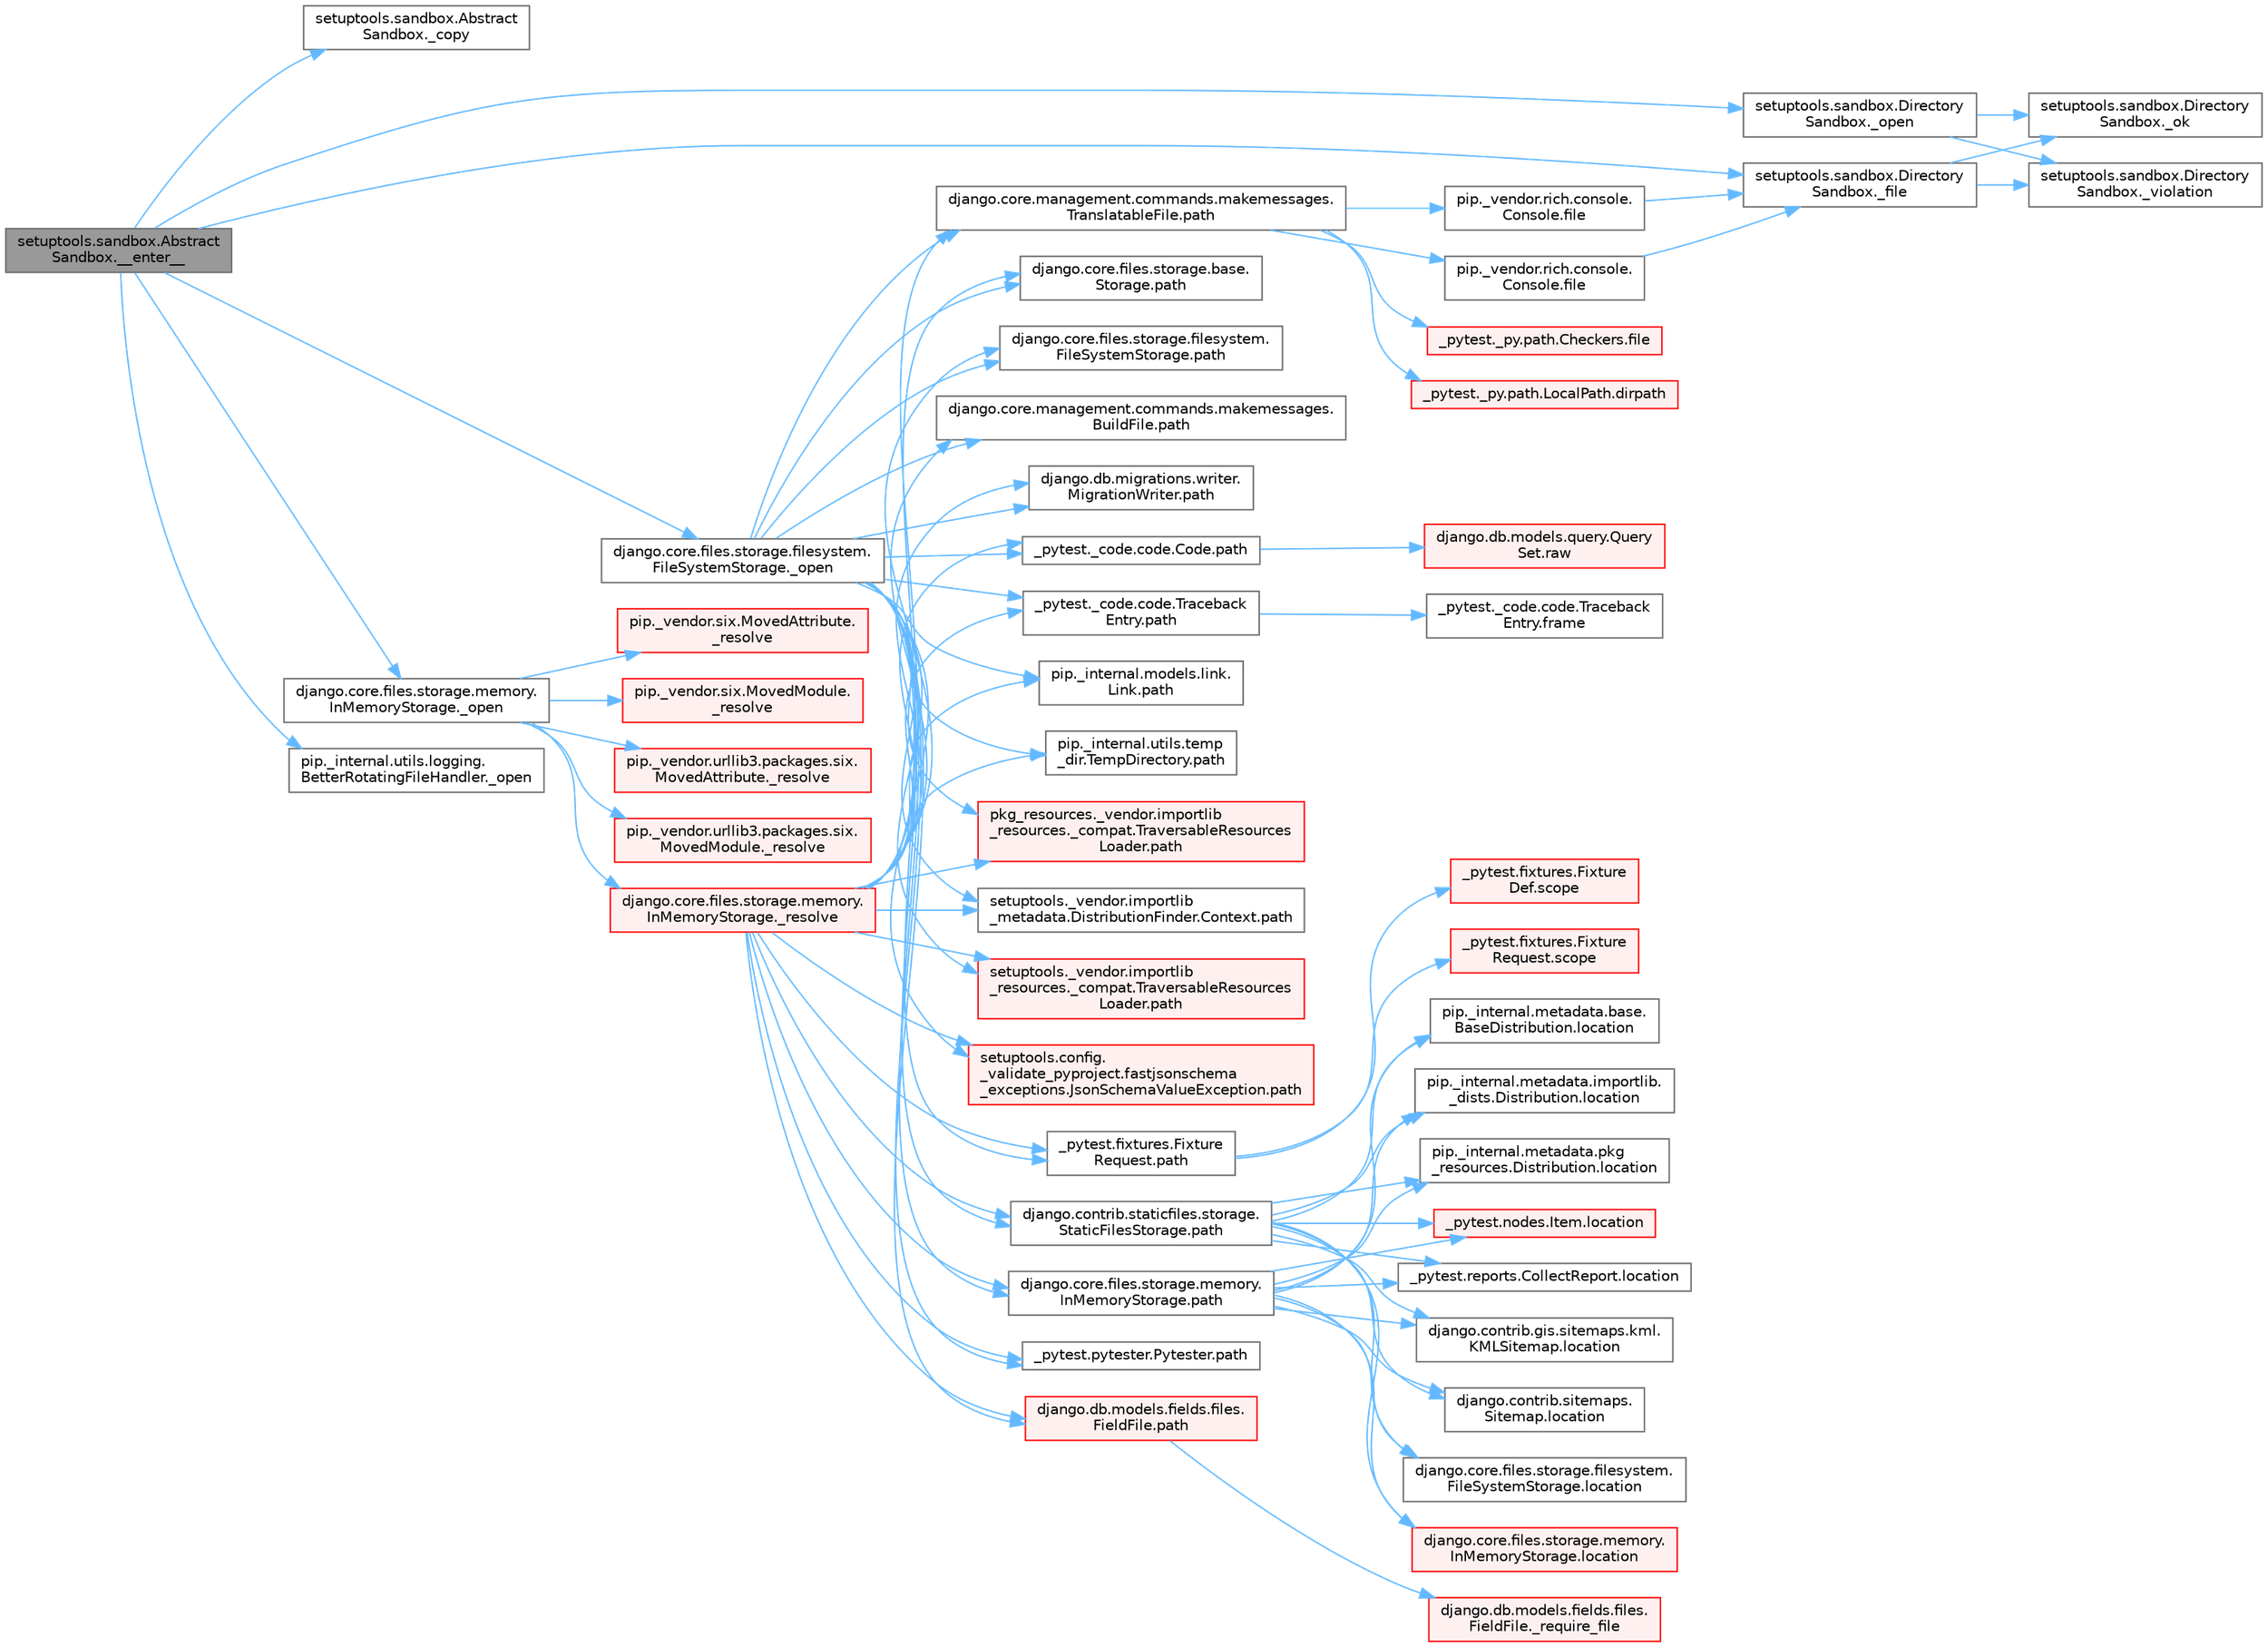 digraph "setuptools.sandbox.AbstractSandbox.__enter__"
{
 // LATEX_PDF_SIZE
  bgcolor="transparent";
  edge [fontname=Helvetica,fontsize=10,labelfontname=Helvetica,labelfontsize=10];
  node [fontname=Helvetica,fontsize=10,shape=box,height=0.2,width=0.4];
  rankdir="LR";
  Node1 [id="Node000001",label="setuptools.sandbox.Abstract\lSandbox.__enter__",height=0.2,width=0.4,color="gray40", fillcolor="grey60", style="filled", fontcolor="black",tooltip=" "];
  Node1 -> Node2 [id="edge1_Node000001_Node000002",color="steelblue1",style="solid",tooltip=" "];
  Node2 [id="Node000002",label="setuptools.sandbox.Abstract\lSandbox._copy",height=0.2,width=0.4,color="grey40", fillcolor="white", style="filled",URL="$classsetuptools_1_1sandbox_1_1_abstract_sandbox.html#af4da8a59a0028203f552a2ce6054a2bc",tooltip=" "];
  Node1 -> Node3 [id="edge2_Node000001_Node000003",color="steelblue1",style="solid",tooltip=" "];
  Node3 [id="Node000003",label="setuptools.sandbox.Directory\lSandbox._file",height=0.2,width=0.4,color="grey40", fillcolor="white", style="filled",URL="$classsetuptools_1_1sandbox_1_1_directory_sandbox.html#acf799106ef73553cbfdf57cc16babd98",tooltip=" "];
  Node3 -> Node4 [id="edge3_Node000003_Node000004",color="steelblue1",style="solid",tooltip=" "];
  Node4 [id="Node000004",label="setuptools.sandbox.Directory\lSandbox._ok",height=0.2,width=0.4,color="grey40", fillcolor="white", style="filled",URL="$classsetuptools_1_1sandbox_1_1_directory_sandbox.html#abfdcff9b89e73dd53456f61f8e4faffe",tooltip=" "];
  Node3 -> Node5 [id="edge4_Node000003_Node000005",color="steelblue1",style="solid",tooltip=" "];
  Node5 [id="Node000005",label="setuptools.sandbox.Directory\lSandbox._violation",height=0.2,width=0.4,color="grey40", fillcolor="white", style="filled",URL="$classsetuptools_1_1sandbox_1_1_directory_sandbox.html#a8c89d3b8ec435167b115d5baa50e244f",tooltip=" "];
  Node1 -> Node6 [id="edge5_Node000001_Node000006",color="steelblue1",style="solid",tooltip=" "];
  Node6 [id="Node000006",label="django.core.files.storage.filesystem.\lFileSystemStorage._open",height=0.2,width=0.4,color="grey40", fillcolor="white", style="filled",URL="$classdjango_1_1core_1_1files_1_1storage_1_1filesystem_1_1_file_system_storage.html#ae445f45c773bb251ff7fe2250623a527",tooltip=" "];
  Node6 -> Node7 [id="edge6_Node000006_Node000007",color="steelblue1",style="solid",tooltip=" "];
  Node7 [id="Node000007",label="_pytest._code.code.Code.path",height=0.2,width=0.4,color="grey40", fillcolor="white", style="filled",URL="$class__pytest_1_1__code_1_1code_1_1_code.html#a1dae55e90750fe77c7517f806a14d864",tooltip=" "];
  Node7 -> Node8 [id="edge7_Node000007_Node000008",color="steelblue1",style="solid",tooltip=" "];
  Node8 [id="Node000008",label="django.db.models.query.Query\lSet.raw",height=0.2,width=0.4,color="red", fillcolor="#FFF0F0", style="filled",URL="$classdjango_1_1db_1_1models_1_1query_1_1_query_set.html#abce199e3993658459fb2f7c2719daa45",tooltip="PUBLIC METHODS THAT RETURN A QUERYSET SUBCLASS #."];
  Node6 -> Node19 [id="edge8_Node000006_Node000019",color="steelblue1",style="solid",tooltip=" "];
  Node19 [id="Node000019",label="_pytest._code.code.Traceback\lEntry.path",height=0.2,width=0.4,color="grey40", fillcolor="white", style="filled",URL="$class__pytest_1_1__code_1_1code_1_1_traceback_entry.html#a5a88b9ae4623733566450a9e7d8387c0",tooltip=" "];
  Node19 -> Node20 [id="edge9_Node000019_Node000020",color="steelblue1",style="solid",tooltip=" "];
  Node20 [id="Node000020",label="_pytest._code.code.Traceback\lEntry.frame",height=0.2,width=0.4,color="grey40", fillcolor="white", style="filled",URL="$class__pytest_1_1__code_1_1code_1_1_traceback_entry.html#a8592e8aeeb3804602a1d6c85fc427f1b",tooltip=" "];
  Node6 -> Node21 [id="edge10_Node000006_Node000021",color="steelblue1",style="solid",tooltip=" "];
  Node21 [id="Node000021",label="_pytest.fixtures.Fixture\lRequest.path",height=0.2,width=0.4,color="grey40", fillcolor="white", style="filled",URL="$class__pytest_1_1fixtures_1_1_fixture_request.html#a6f6db59812d121b54cd67d5e434e1451",tooltip=" "];
  Node21 -> Node22 [id="edge11_Node000021_Node000022",color="steelblue1",style="solid",tooltip=" "];
  Node22 [id="Node000022",label="_pytest.fixtures.Fixture\lDef.scope",height=0.2,width=0.4,color="red", fillcolor="#FFF0F0", style="filled",URL="$class__pytest_1_1fixtures_1_1_fixture_def.html#a7631cdae842daae93780def0698acba2",tooltip=" "];
  Node21 -> Node26 [id="edge12_Node000021_Node000026",color="steelblue1",style="solid",tooltip=" "];
  Node26 [id="Node000026",label="_pytest.fixtures.Fixture\lRequest.scope",height=0.2,width=0.4,color="red", fillcolor="#FFF0F0", style="filled",URL="$class__pytest_1_1fixtures_1_1_fixture_request.html#acb5406ee9e8cf7147711b9314b6c951a",tooltip=" "];
  Node6 -> Node27 [id="edge13_Node000006_Node000027",color="steelblue1",style="solid",tooltip=" "];
  Node27 [id="Node000027",label="_pytest.pytester.Pytester.path",height=0.2,width=0.4,color="grey40", fillcolor="white", style="filled",URL="$class__pytest_1_1pytester_1_1_pytester.html#a403c804f74a87f5e5705774fa896cc1f",tooltip=" "];
  Node6 -> Node28 [id="edge14_Node000006_Node000028",color="steelblue1",style="solid",tooltip=" "];
  Node28 [id="Node000028",label="django.contrib.staticfiles.storage.\lStaticFilesStorage.path",height=0.2,width=0.4,color="grey40", fillcolor="white", style="filled",URL="$classdjango_1_1contrib_1_1staticfiles_1_1storage_1_1_static_files_storage.html#a4e96cc92fbde7423d1b74f3a50fc0bf6",tooltip=" "];
  Node28 -> Node29 [id="edge15_Node000028_Node000029",color="steelblue1",style="solid",tooltip=" "];
  Node29 [id="Node000029",label="_pytest.nodes.Item.location",height=0.2,width=0.4,color="red", fillcolor="#FFF0F0", style="filled",URL="$class__pytest_1_1nodes_1_1_item.html#a09cd5bab99de1b92a3aa6f76ba8aa206",tooltip=" "];
  Node28 -> Node40 [id="edge16_Node000028_Node000040",color="steelblue1",style="solid",tooltip=" "];
  Node40 [id="Node000040",label="_pytest.reports.CollectReport.location",height=0.2,width=0.4,color="grey40", fillcolor="white", style="filled",URL="$class__pytest_1_1reports_1_1_collect_report.html#a3df6c3a6598c22fd46d30789b1a43393",tooltip=" "];
  Node28 -> Node41 [id="edge17_Node000028_Node000041",color="steelblue1",style="solid",tooltip=" "];
  Node41 [id="Node000041",label="django.contrib.gis.sitemaps.kml.\lKMLSitemap.location",height=0.2,width=0.4,color="grey40", fillcolor="white", style="filled",URL="$classdjango_1_1contrib_1_1gis_1_1sitemaps_1_1kml_1_1_k_m_l_sitemap.html#aeae9b718dc149bb1b470a9c52ac5628f",tooltip=" "];
  Node28 -> Node42 [id="edge18_Node000028_Node000042",color="steelblue1",style="solid",tooltip=" "];
  Node42 [id="Node000042",label="django.contrib.sitemaps.\lSitemap.location",height=0.2,width=0.4,color="grey40", fillcolor="white", style="filled",URL="$classdjango_1_1contrib_1_1sitemaps_1_1_sitemap.html#aa50de5996662f62a25b44d826e56f3d1",tooltip=" "];
  Node28 -> Node43 [id="edge19_Node000028_Node000043",color="steelblue1",style="solid",tooltip=" "];
  Node43 [id="Node000043",label="django.core.files.storage.filesystem.\lFileSystemStorage.location",height=0.2,width=0.4,color="grey40", fillcolor="white", style="filled",URL="$classdjango_1_1core_1_1files_1_1storage_1_1filesystem_1_1_file_system_storage.html#a96c687dfbe5a613789ce671d432b4e05",tooltip=" "];
  Node28 -> Node44 [id="edge20_Node000028_Node000044",color="steelblue1",style="solid",tooltip=" "];
  Node44 [id="Node000044",label="django.core.files.storage.memory.\lInMemoryStorage.location",height=0.2,width=0.4,color="red", fillcolor="#FFF0F0", style="filled",URL="$classdjango_1_1core_1_1files_1_1storage_1_1memory_1_1_in_memory_storage.html#ac07879a754326faa2de48cb4929aec21",tooltip=" "];
  Node28 -> Node476 [id="edge21_Node000028_Node000476",color="steelblue1",style="solid",tooltip=" "];
  Node476 [id="Node000476",label="pip._internal.metadata.base.\lBaseDistribution.location",height=0.2,width=0.4,color="grey40", fillcolor="white", style="filled",URL="$classpip_1_1__internal_1_1metadata_1_1base_1_1_base_distribution.html#af41d226a9fda04459c2e55c71152b3b0",tooltip=" "];
  Node28 -> Node477 [id="edge22_Node000028_Node000477",color="steelblue1",style="solid",tooltip=" "];
  Node477 [id="Node000477",label="pip._internal.metadata.importlib.\l_dists.Distribution.location",height=0.2,width=0.4,color="grey40", fillcolor="white", style="filled",URL="$classpip_1_1__internal_1_1metadata_1_1importlib_1_1__dists_1_1_distribution.html#a501af487c943a5f3c1caf6464b7b7abf",tooltip=" "];
  Node28 -> Node478 [id="edge23_Node000028_Node000478",color="steelblue1",style="solid",tooltip=" "];
  Node478 [id="Node000478",label="pip._internal.metadata.pkg\l_resources.Distribution.location",height=0.2,width=0.4,color="grey40", fillcolor="white", style="filled",URL="$classpip_1_1__internal_1_1metadata_1_1pkg__resources_1_1_distribution.html#a0f2f12c49a237ef615c9763d10b66e6b",tooltip=" "];
  Node6 -> Node473 [id="edge24_Node000006_Node000473",color="steelblue1",style="solid",tooltip=" "];
  Node473 [id="Node000473",label="django.core.files.storage.base.\lStorage.path",height=0.2,width=0.4,color="grey40", fillcolor="white", style="filled",URL="$classdjango_1_1core_1_1files_1_1storage_1_1base_1_1_storage.html#a9be8d49a55131dbbab2c5fd57f7e772c",tooltip=" "];
  Node6 -> Node474 [id="edge25_Node000006_Node000474",color="steelblue1",style="solid",tooltip=" "];
  Node474 [id="Node000474",label="django.core.files.storage.filesystem.\lFileSystemStorage.path",height=0.2,width=0.4,color="grey40", fillcolor="white", style="filled",URL="$classdjango_1_1core_1_1files_1_1storage_1_1filesystem_1_1_file_system_storage.html#abf8a7e88eedec3e1b2ea965cc0858d17",tooltip=" "];
  Node6 -> Node475 [id="edge26_Node000006_Node000475",color="steelblue1",style="solid",tooltip=" "];
  Node475 [id="Node000475",label="django.core.files.storage.memory.\lInMemoryStorage.path",height=0.2,width=0.4,color="grey40", fillcolor="white", style="filled",URL="$classdjango_1_1core_1_1files_1_1storage_1_1memory_1_1_in_memory_storage.html#a466c8e28fd11839318d2e4454b8ef89f",tooltip=" "];
  Node475 -> Node29 [id="edge27_Node000475_Node000029",color="steelblue1",style="solid",tooltip=" "];
  Node475 -> Node40 [id="edge28_Node000475_Node000040",color="steelblue1",style="solid",tooltip=" "];
  Node475 -> Node41 [id="edge29_Node000475_Node000041",color="steelblue1",style="solid",tooltip=" "];
  Node475 -> Node42 [id="edge30_Node000475_Node000042",color="steelblue1",style="solid",tooltip=" "];
  Node475 -> Node43 [id="edge31_Node000475_Node000043",color="steelblue1",style="solid",tooltip=" "];
  Node475 -> Node44 [id="edge32_Node000475_Node000044",color="steelblue1",style="solid",tooltip=" "];
  Node475 -> Node476 [id="edge33_Node000475_Node000476",color="steelblue1",style="solid",tooltip=" "];
  Node475 -> Node477 [id="edge34_Node000475_Node000477",color="steelblue1",style="solid",tooltip=" "];
  Node475 -> Node478 [id="edge35_Node000475_Node000478",color="steelblue1",style="solid",tooltip=" "];
  Node6 -> Node479 [id="edge36_Node000006_Node000479",color="steelblue1",style="solid",tooltip=" "];
  Node479 [id="Node000479",label="django.core.management.commands.makemessages.\lBuildFile.path",height=0.2,width=0.4,color="grey40", fillcolor="white", style="filled",URL="$classdjango_1_1core_1_1management_1_1commands_1_1makemessages_1_1_build_file.html#ac06388718e902543bc00a7c6565105fc",tooltip=" "];
  Node6 -> Node480 [id="edge37_Node000006_Node000480",color="steelblue1",style="solid",tooltip=" "];
  Node480 [id="Node000480",label="django.core.management.commands.makemessages.\lTranslatableFile.path",height=0.2,width=0.4,color="grey40", fillcolor="white", style="filled",URL="$classdjango_1_1core_1_1management_1_1commands_1_1makemessages_1_1_translatable_file.html#ad851d5e6b8a65f5915ccfd4a30fb8026",tooltip=" "];
  Node480 -> Node223 [id="edge38_Node000480_Node000223",color="steelblue1",style="solid",tooltip=" "];
  Node223 [id="Node000223",label="_pytest._py.path.LocalPath.dirpath",height=0.2,width=0.4,color="red", fillcolor="#FFF0F0", style="filled",URL="$class__pytest_1_1__py_1_1path_1_1_local_path.html#aa8766bdaffd39f928eaae6f30b741b05",tooltip=" "];
  Node480 -> Node212 [id="edge39_Node000480_Node000212",color="steelblue1",style="solid",tooltip=" "];
  Node212 [id="Node000212",label="_pytest._py.path.Checkers.file",height=0.2,width=0.4,color="red", fillcolor="#FFF0F0", style="filled",URL="$class__pytest_1_1__py_1_1path_1_1_checkers.html#a53705ca38cbf2fb29d34914af4b5003d",tooltip=" "];
  Node480 -> Node214 [id="edge40_Node000480_Node000214",color="steelblue1",style="solid",tooltip=" "];
  Node214 [id="Node000214",label="pip._vendor.rich.console.\lConsole.file",height=0.2,width=0.4,color="grey40", fillcolor="white", style="filled",URL="$classpip_1_1__vendor_1_1rich_1_1console_1_1_console.html#af37c1c8bfe4a9b4dcd3b0ff2d14357bf",tooltip=" "];
  Node214 -> Node3 [id="edge41_Node000214_Node000003",color="steelblue1",style="solid",tooltip=" "];
  Node480 -> Node215 [id="edge42_Node000480_Node000215",color="steelblue1",style="solid",tooltip=" "];
  Node215 [id="Node000215",label="pip._vendor.rich.console.\lConsole.file",height=0.2,width=0.4,color="grey40", fillcolor="white", style="filled",URL="$classpip_1_1__vendor_1_1rich_1_1console_1_1_console.html#aeea14249658b94049a5be89c15fd5bc1",tooltip=" "];
  Node215 -> Node3 [id="edge43_Node000215_Node000003",color="steelblue1",style="solid",tooltip=" "];
  Node6 -> Node481 [id="edge44_Node000006_Node000481",color="steelblue1",style="solid",tooltip=" "];
  Node481 [id="Node000481",label="django.db.migrations.writer.\lMigrationWriter.path",height=0.2,width=0.4,color="grey40", fillcolor="white", style="filled",URL="$classdjango_1_1db_1_1migrations_1_1writer_1_1_migration_writer.html#a45469d67e8f80996c982470d36136184",tooltip=" "];
  Node6 -> Node482 [id="edge45_Node000006_Node000482",color="steelblue1",style="solid",tooltip=" "];
  Node482 [id="Node000482",label="django.db.models.fields.files.\lFieldFile.path",height=0.2,width=0.4,color="red", fillcolor="#FFF0F0", style="filled",URL="$classdjango_1_1db_1_1models_1_1fields_1_1files_1_1_field_file.html#ae91c4ed0643fb9bd8959d0db8eb44f80",tooltip=" "];
  Node482 -> Node483 [id="edge46_Node000482_Node000483",color="steelblue1",style="solid",tooltip=" "];
  Node483 [id="Node000483",label="django.db.models.fields.files.\lFieldFile._require_file",height=0.2,width=0.4,color="red", fillcolor="#FFF0F0", style="filled",URL="$classdjango_1_1db_1_1models_1_1fields_1_1files_1_1_field_file.html#a1cac893f5b8a18de2457265f1bf93b47",tooltip=" "];
  Node6 -> Node578 [id="edge47_Node000006_Node000578",color="steelblue1",style="solid",tooltip=" "];
  Node578 [id="Node000578",label="pip._internal.models.link.\lLink.path",height=0.2,width=0.4,color="grey40", fillcolor="white", style="filled",URL="$classpip_1_1__internal_1_1models_1_1link_1_1_link.html#a30f454216dcb615e3ed986238490f180",tooltip=" "];
  Node6 -> Node579 [id="edge48_Node000006_Node000579",color="steelblue1",style="solid",tooltip=" "];
  Node579 [id="Node000579",label="pip._internal.utils.temp\l_dir.TempDirectory.path",height=0.2,width=0.4,color="grey40", fillcolor="white", style="filled",URL="$classpip_1_1__internal_1_1utils_1_1temp__dir_1_1_temp_directory.html#afe6b2d95c070c6570957de5696ff3a6e",tooltip=" "];
  Node6 -> Node580 [id="edge49_Node000006_Node000580",color="steelblue1",style="solid",tooltip=" "];
  Node580 [id="Node000580",label="pkg_resources._vendor.importlib\l_resources._compat.TraversableResources\lLoader.path",height=0.2,width=0.4,color="red", fillcolor="#FFF0F0", style="filled",URL="$classpkg__resources_1_1__vendor_1_1importlib__resources_1_1__compat_1_1_traversable_resources_loader.html#acfc17872a53cbe02f6c34eda2bb162f2",tooltip=" "];
  Node6 -> Node582 [id="edge50_Node000006_Node000582",color="steelblue1",style="solid",tooltip=" "];
  Node582 [id="Node000582",label="setuptools._vendor.importlib\l_metadata.DistributionFinder.Context.path",height=0.2,width=0.4,color="grey40", fillcolor="white", style="filled",URL="$classsetuptools_1_1__vendor_1_1importlib__metadata_1_1_distribution_finder_1_1_context.html#a84a429ddce40738ea5c0edb53799ee8d",tooltip=" "];
  Node6 -> Node583 [id="edge51_Node000006_Node000583",color="steelblue1",style="solid",tooltip=" "];
  Node583 [id="Node000583",label="setuptools._vendor.importlib\l_resources._compat.TraversableResources\lLoader.path",height=0.2,width=0.4,color="red", fillcolor="#FFF0F0", style="filled",URL="$classsetuptools_1_1__vendor_1_1importlib__resources_1_1__compat_1_1_traversable_resources_loader.html#a9b9cf5b6723d48f7a779b6ae71d53699",tooltip=" "];
  Node6 -> Node584 [id="edge52_Node000006_Node000584",color="steelblue1",style="solid",tooltip=" "];
  Node584 [id="Node000584",label="setuptools.config.\l_validate_pyproject.fastjsonschema\l_exceptions.JsonSchemaValueException.path",height=0.2,width=0.4,color="red", fillcolor="#FFF0F0", style="filled",URL="$classsetuptools_1_1config_1_1__validate__pyproject_1_1fastjsonschema__exceptions_1_1_json_schema_value_exception.html#a59179b3d1dc16c7087530bbc10bcf857",tooltip=" "];
  Node1 -> Node470 [id="edge53_Node000001_Node000470",color="steelblue1",style="solid",tooltip=" "];
  Node470 [id="Node000470",label="django.core.files.storage.memory.\lInMemoryStorage._open",height=0.2,width=0.4,color="grey40", fillcolor="white", style="filled",URL="$classdjango_1_1core_1_1files_1_1storage_1_1memory_1_1_in_memory_storage.html#a231590e7e3409983dc531aeb9708daeb",tooltip=" "];
  Node470 -> Node471 [id="edge54_Node000470_Node000471",color="steelblue1",style="solid",tooltip=" "];
  Node471 [id="Node000471",label="django.core.files.storage.memory.\lInMemoryStorage._resolve",height=0.2,width=0.4,color="red", fillcolor="#FFF0F0", style="filled",URL="$classdjango_1_1core_1_1files_1_1storage_1_1memory_1_1_in_memory_storage.html#a2bef8461f4f35675479c14e705ed4055",tooltip=" "];
  Node471 -> Node7 [id="edge55_Node000471_Node000007",color="steelblue1",style="solid",tooltip=" "];
  Node471 -> Node19 [id="edge56_Node000471_Node000019",color="steelblue1",style="solid",tooltip=" "];
  Node471 -> Node21 [id="edge57_Node000471_Node000021",color="steelblue1",style="solid",tooltip=" "];
  Node471 -> Node27 [id="edge58_Node000471_Node000027",color="steelblue1",style="solid",tooltip=" "];
  Node471 -> Node28 [id="edge59_Node000471_Node000028",color="steelblue1",style="solid",tooltip=" "];
  Node471 -> Node473 [id="edge60_Node000471_Node000473",color="steelblue1",style="solid",tooltip=" "];
  Node471 -> Node474 [id="edge61_Node000471_Node000474",color="steelblue1",style="solid",tooltip=" "];
  Node471 -> Node475 [id="edge62_Node000471_Node000475",color="steelblue1",style="solid",tooltip=" "];
  Node471 -> Node479 [id="edge63_Node000471_Node000479",color="steelblue1",style="solid",tooltip=" "];
  Node471 -> Node480 [id="edge64_Node000471_Node000480",color="steelblue1",style="solid",tooltip=" "];
  Node471 -> Node481 [id="edge65_Node000471_Node000481",color="steelblue1",style="solid",tooltip=" "];
  Node471 -> Node482 [id="edge66_Node000471_Node000482",color="steelblue1",style="solid",tooltip=" "];
  Node471 -> Node578 [id="edge67_Node000471_Node000578",color="steelblue1",style="solid",tooltip=" "];
  Node471 -> Node579 [id="edge68_Node000471_Node000579",color="steelblue1",style="solid",tooltip=" "];
  Node471 -> Node580 [id="edge69_Node000471_Node000580",color="steelblue1",style="solid",tooltip=" "];
  Node471 -> Node582 [id="edge70_Node000471_Node000582",color="steelblue1",style="solid",tooltip=" "];
  Node471 -> Node583 [id="edge71_Node000471_Node000583",color="steelblue1",style="solid",tooltip=" "];
  Node471 -> Node584 [id="edge72_Node000471_Node000584",color="steelblue1",style="solid",tooltip=" "];
  Node470 -> Node3004 [id="edge73_Node000470_Node003004",color="steelblue1",style="solid",tooltip=" "];
  Node3004 [id="Node003004",label="pip._vendor.six.MovedAttribute.\l_resolve",height=0.2,width=0.4,color="red", fillcolor="#FFF0F0", style="filled",URL="$classpip_1_1__vendor_1_1six_1_1_moved_attribute.html#a60cdbd707c7d372e9a6717aaf5ed4ab9",tooltip=" "];
  Node470 -> Node3009 [id="edge74_Node000470_Node003009",color="steelblue1",style="solid",tooltip=" "];
  Node3009 [id="Node003009",label="pip._vendor.six.MovedModule.\l_resolve",height=0.2,width=0.4,color="red", fillcolor="#FFF0F0", style="filled",URL="$classpip_1_1__vendor_1_1six_1_1_moved_module.html#acea4af6aa51f51333372d3c5e8858c44",tooltip=" "];
  Node470 -> Node3010 [id="edge75_Node000470_Node003010",color="steelblue1",style="solid",tooltip=" "];
  Node3010 [id="Node003010",label="pip._vendor.urllib3.packages.six.\lMovedAttribute._resolve",height=0.2,width=0.4,color="red", fillcolor="#FFF0F0", style="filled",URL="$classpip_1_1__vendor_1_1urllib3_1_1packages_1_1six_1_1_moved_attribute.html#a0829a257e906c213c037f0f1cdc08794",tooltip=" "];
  Node470 -> Node3012 [id="edge76_Node000470_Node003012",color="steelblue1",style="solid",tooltip=" "];
  Node3012 [id="Node003012",label="pip._vendor.urllib3.packages.six.\lMovedModule._resolve",height=0.2,width=0.4,color="red", fillcolor="#FFF0F0", style="filled",URL="$classpip_1_1__vendor_1_1urllib3_1_1packages_1_1six_1_1_moved_module.html#a518e36b4d3dea4fd894912af274793e0",tooltip=" "];
  Node1 -> Node1738 [id="edge77_Node000001_Node001738",color="steelblue1",style="solid",tooltip=" "];
  Node1738 [id="Node001738",label="pip._internal.utils.logging.\lBetterRotatingFileHandler._open",height=0.2,width=0.4,color="grey40", fillcolor="white", style="filled",URL="$classpip_1_1__internal_1_1utils_1_1logging_1_1_better_rotating_file_handler.html#a8278365da0e76c96156783f3abec969b",tooltip=" "];
  Node1 -> Node1739 [id="edge78_Node000001_Node001739",color="steelblue1",style="solid",tooltip=" "];
  Node1739 [id="Node001739",label="setuptools.sandbox.Directory\lSandbox._open",height=0.2,width=0.4,color="grey40", fillcolor="white", style="filled",URL="$classsetuptools_1_1sandbox_1_1_directory_sandbox.html#adde036059e5fcd0e0655278d744b99db",tooltip=" "];
  Node1739 -> Node4 [id="edge79_Node001739_Node000004",color="steelblue1",style="solid",tooltip=" "];
  Node1739 -> Node5 [id="edge80_Node001739_Node000005",color="steelblue1",style="solid",tooltip=" "];
}
